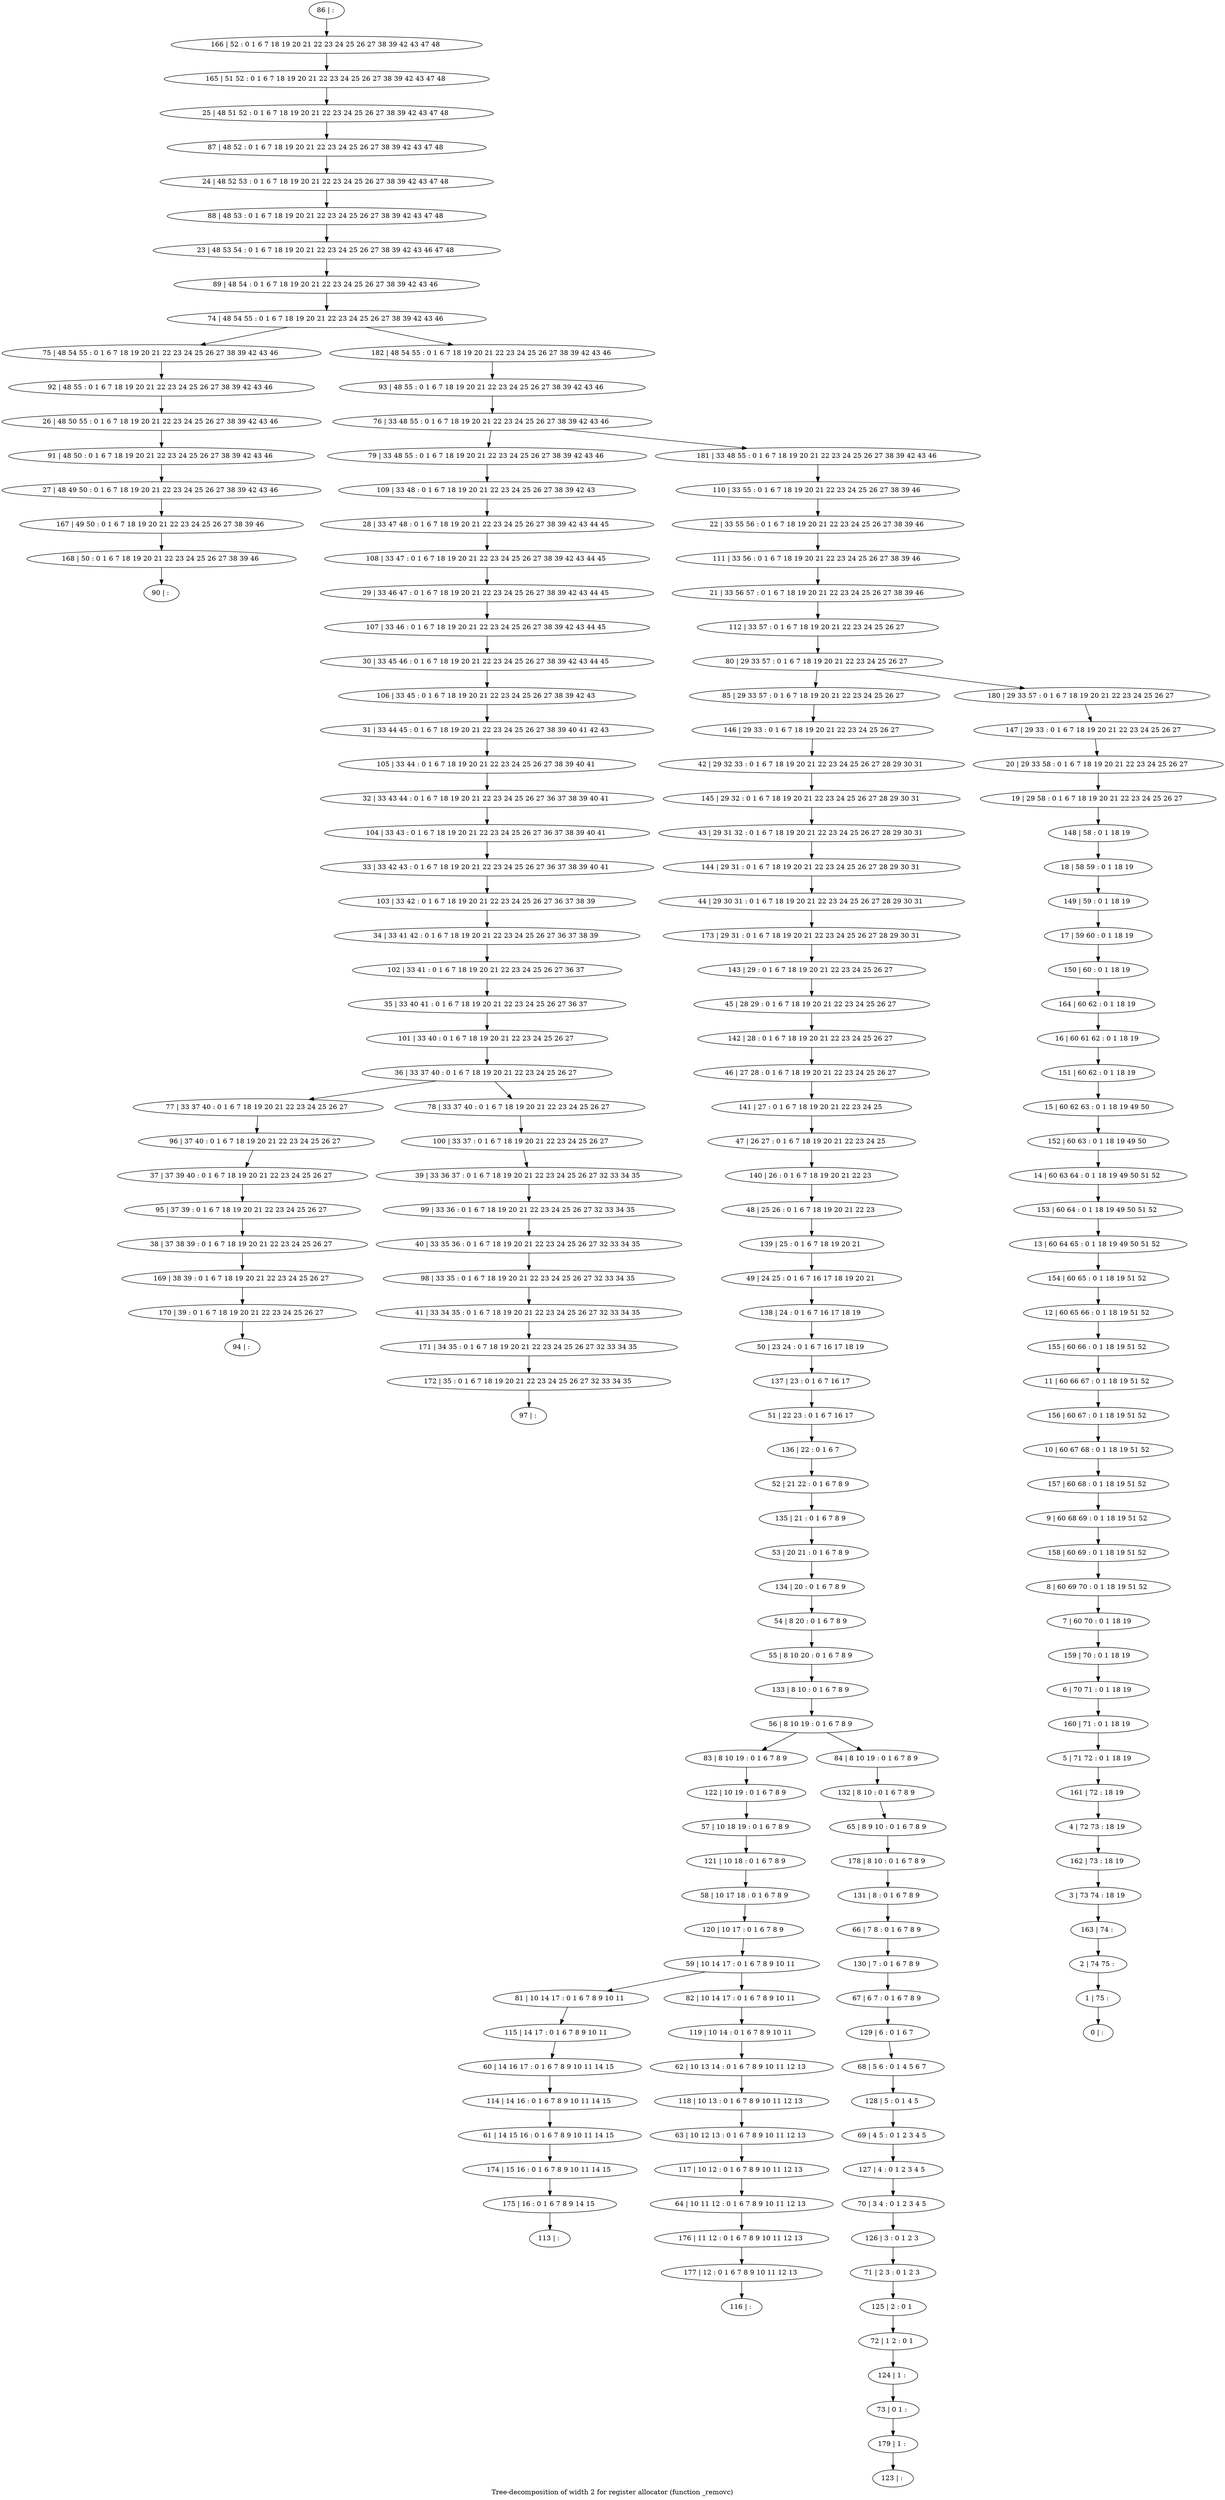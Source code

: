 digraph G {
graph [label="Tree-decomposition of width 2 for register allocator (function _removc)"]
0[label="0 | : "];
1[label="1 | 75 : "];
2[label="2 | 74 75 : "];
3[label="3 | 73 74 : 18 19 "];
4[label="4 | 72 73 : 18 19 "];
5[label="5 | 71 72 : 0 1 18 19 "];
6[label="6 | 70 71 : 0 1 18 19 "];
7[label="7 | 60 70 : 0 1 18 19 "];
8[label="8 | 60 69 70 : 0 1 18 19 51 52 "];
9[label="9 | 60 68 69 : 0 1 18 19 51 52 "];
10[label="10 | 60 67 68 : 0 1 18 19 51 52 "];
11[label="11 | 60 66 67 : 0 1 18 19 51 52 "];
12[label="12 | 60 65 66 : 0 1 18 19 51 52 "];
13[label="13 | 60 64 65 : 0 1 18 19 49 50 51 52 "];
14[label="14 | 60 63 64 : 0 1 18 19 49 50 51 52 "];
15[label="15 | 60 62 63 : 0 1 18 19 49 50 "];
16[label="16 | 60 61 62 : 0 1 18 19 "];
17[label="17 | 59 60 : 0 1 18 19 "];
18[label="18 | 58 59 : 0 1 18 19 "];
19[label="19 | 29 58 : 0 1 6 7 18 19 20 21 22 23 24 25 26 27 "];
20[label="20 | 29 33 58 : 0 1 6 7 18 19 20 21 22 23 24 25 26 27 "];
21[label="21 | 33 56 57 : 0 1 6 7 18 19 20 21 22 23 24 25 26 27 38 39 46 "];
22[label="22 | 33 55 56 : 0 1 6 7 18 19 20 21 22 23 24 25 26 27 38 39 46 "];
23[label="23 | 48 53 54 : 0 1 6 7 18 19 20 21 22 23 24 25 26 27 38 39 42 43 46 47 48 "];
24[label="24 | 48 52 53 : 0 1 6 7 18 19 20 21 22 23 24 25 26 27 38 39 42 43 47 48 "];
25[label="25 | 48 51 52 : 0 1 6 7 18 19 20 21 22 23 24 25 26 27 38 39 42 43 47 48 "];
26[label="26 | 48 50 55 : 0 1 6 7 18 19 20 21 22 23 24 25 26 27 38 39 42 43 46 "];
27[label="27 | 48 49 50 : 0 1 6 7 18 19 20 21 22 23 24 25 26 27 38 39 42 43 46 "];
28[label="28 | 33 47 48 : 0 1 6 7 18 19 20 21 22 23 24 25 26 27 38 39 42 43 44 45 "];
29[label="29 | 33 46 47 : 0 1 6 7 18 19 20 21 22 23 24 25 26 27 38 39 42 43 44 45 "];
30[label="30 | 33 45 46 : 0 1 6 7 18 19 20 21 22 23 24 25 26 27 38 39 42 43 44 45 "];
31[label="31 | 33 44 45 : 0 1 6 7 18 19 20 21 22 23 24 25 26 27 38 39 40 41 42 43 "];
32[label="32 | 33 43 44 : 0 1 6 7 18 19 20 21 22 23 24 25 26 27 36 37 38 39 40 41 "];
33[label="33 | 33 42 43 : 0 1 6 7 18 19 20 21 22 23 24 25 26 27 36 37 38 39 40 41 "];
34[label="34 | 33 41 42 : 0 1 6 7 18 19 20 21 22 23 24 25 26 27 36 37 38 39 "];
35[label="35 | 33 40 41 : 0 1 6 7 18 19 20 21 22 23 24 25 26 27 36 37 "];
36[label="36 | 33 37 40 : 0 1 6 7 18 19 20 21 22 23 24 25 26 27 "];
37[label="37 | 37 39 40 : 0 1 6 7 18 19 20 21 22 23 24 25 26 27 "];
38[label="38 | 37 38 39 : 0 1 6 7 18 19 20 21 22 23 24 25 26 27 "];
39[label="39 | 33 36 37 : 0 1 6 7 18 19 20 21 22 23 24 25 26 27 32 33 34 35 "];
40[label="40 | 33 35 36 : 0 1 6 7 18 19 20 21 22 23 24 25 26 27 32 33 34 35 "];
41[label="41 | 33 34 35 : 0 1 6 7 18 19 20 21 22 23 24 25 26 27 32 33 34 35 "];
42[label="42 | 29 32 33 : 0 1 6 7 18 19 20 21 22 23 24 25 26 27 28 29 30 31 "];
43[label="43 | 29 31 32 : 0 1 6 7 18 19 20 21 22 23 24 25 26 27 28 29 30 31 "];
44[label="44 | 29 30 31 : 0 1 6 7 18 19 20 21 22 23 24 25 26 27 28 29 30 31 "];
45[label="45 | 28 29 : 0 1 6 7 18 19 20 21 22 23 24 25 26 27 "];
46[label="46 | 27 28 : 0 1 6 7 18 19 20 21 22 23 24 25 26 27 "];
47[label="47 | 26 27 : 0 1 6 7 18 19 20 21 22 23 24 25 "];
48[label="48 | 25 26 : 0 1 6 7 18 19 20 21 22 23 "];
49[label="49 | 24 25 : 0 1 6 7 16 17 18 19 20 21 "];
50[label="50 | 23 24 : 0 1 6 7 16 17 18 19 "];
51[label="51 | 22 23 : 0 1 6 7 16 17 "];
52[label="52 | 21 22 : 0 1 6 7 8 9 "];
53[label="53 | 20 21 : 0 1 6 7 8 9 "];
54[label="54 | 8 20 : 0 1 6 7 8 9 "];
55[label="55 | 8 10 20 : 0 1 6 7 8 9 "];
56[label="56 | 8 10 19 : 0 1 6 7 8 9 "];
57[label="57 | 10 18 19 : 0 1 6 7 8 9 "];
58[label="58 | 10 17 18 : 0 1 6 7 8 9 "];
59[label="59 | 10 14 17 : 0 1 6 7 8 9 10 11 "];
60[label="60 | 14 16 17 : 0 1 6 7 8 9 10 11 14 15 "];
61[label="61 | 14 15 16 : 0 1 6 7 8 9 10 11 14 15 "];
62[label="62 | 10 13 14 : 0 1 6 7 8 9 10 11 12 13 "];
63[label="63 | 10 12 13 : 0 1 6 7 8 9 10 11 12 13 "];
64[label="64 | 10 11 12 : 0 1 6 7 8 9 10 11 12 13 "];
65[label="65 | 8 9 10 : 0 1 6 7 8 9 "];
66[label="66 | 7 8 : 0 1 6 7 8 9 "];
67[label="67 | 6 7 : 0 1 6 7 8 9 "];
68[label="68 | 5 6 : 0 1 4 5 6 7 "];
69[label="69 | 4 5 : 0 1 2 3 4 5 "];
70[label="70 | 3 4 : 0 1 2 3 4 5 "];
71[label="71 | 2 3 : 0 1 2 3 "];
72[label="72 | 1 2 : 0 1 "];
73[label="73 | 0 1 : "];
74[label="74 | 48 54 55 : 0 1 6 7 18 19 20 21 22 23 24 25 26 27 38 39 42 43 46 "];
75[label="75 | 48 54 55 : 0 1 6 7 18 19 20 21 22 23 24 25 26 27 38 39 42 43 46 "];
76[label="76 | 33 48 55 : 0 1 6 7 18 19 20 21 22 23 24 25 26 27 38 39 42 43 46 "];
77[label="77 | 33 37 40 : 0 1 6 7 18 19 20 21 22 23 24 25 26 27 "];
78[label="78 | 33 37 40 : 0 1 6 7 18 19 20 21 22 23 24 25 26 27 "];
79[label="79 | 33 48 55 : 0 1 6 7 18 19 20 21 22 23 24 25 26 27 38 39 42 43 46 "];
80[label="80 | 29 33 57 : 0 1 6 7 18 19 20 21 22 23 24 25 26 27 "];
81[label="81 | 10 14 17 : 0 1 6 7 8 9 10 11 "];
82[label="82 | 10 14 17 : 0 1 6 7 8 9 10 11 "];
83[label="83 | 8 10 19 : 0 1 6 7 8 9 "];
84[label="84 | 8 10 19 : 0 1 6 7 8 9 "];
85[label="85 | 29 33 57 : 0 1 6 7 18 19 20 21 22 23 24 25 26 27 "];
86[label="86 | : "];
87[label="87 | 48 52 : 0 1 6 7 18 19 20 21 22 23 24 25 26 27 38 39 42 43 47 48 "];
88[label="88 | 48 53 : 0 1 6 7 18 19 20 21 22 23 24 25 26 27 38 39 42 43 47 48 "];
89[label="89 | 48 54 : 0 1 6 7 18 19 20 21 22 23 24 25 26 27 38 39 42 43 46 "];
90[label="90 | : "];
91[label="91 | 48 50 : 0 1 6 7 18 19 20 21 22 23 24 25 26 27 38 39 42 43 46 "];
92[label="92 | 48 55 : 0 1 6 7 18 19 20 21 22 23 24 25 26 27 38 39 42 43 46 "];
93[label="93 | 48 55 : 0 1 6 7 18 19 20 21 22 23 24 25 26 27 38 39 42 43 46 "];
94[label="94 | : "];
95[label="95 | 37 39 : 0 1 6 7 18 19 20 21 22 23 24 25 26 27 "];
96[label="96 | 37 40 : 0 1 6 7 18 19 20 21 22 23 24 25 26 27 "];
97[label="97 | : "];
98[label="98 | 33 35 : 0 1 6 7 18 19 20 21 22 23 24 25 26 27 32 33 34 35 "];
99[label="99 | 33 36 : 0 1 6 7 18 19 20 21 22 23 24 25 26 27 32 33 34 35 "];
100[label="100 | 33 37 : 0 1 6 7 18 19 20 21 22 23 24 25 26 27 "];
101[label="101 | 33 40 : 0 1 6 7 18 19 20 21 22 23 24 25 26 27 "];
102[label="102 | 33 41 : 0 1 6 7 18 19 20 21 22 23 24 25 26 27 36 37 "];
103[label="103 | 33 42 : 0 1 6 7 18 19 20 21 22 23 24 25 26 27 36 37 38 39 "];
104[label="104 | 33 43 : 0 1 6 7 18 19 20 21 22 23 24 25 26 27 36 37 38 39 40 41 "];
105[label="105 | 33 44 : 0 1 6 7 18 19 20 21 22 23 24 25 26 27 38 39 40 41 "];
106[label="106 | 33 45 : 0 1 6 7 18 19 20 21 22 23 24 25 26 27 38 39 42 43 "];
107[label="107 | 33 46 : 0 1 6 7 18 19 20 21 22 23 24 25 26 27 38 39 42 43 44 45 "];
108[label="108 | 33 47 : 0 1 6 7 18 19 20 21 22 23 24 25 26 27 38 39 42 43 44 45 "];
109[label="109 | 33 48 : 0 1 6 7 18 19 20 21 22 23 24 25 26 27 38 39 42 43 "];
110[label="110 | 33 55 : 0 1 6 7 18 19 20 21 22 23 24 25 26 27 38 39 46 "];
111[label="111 | 33 56 : 0 1 6 7 18 19 20 21 22 23 24 25 26 27 38 39 46 "];
112[label="112 | 33 57 : 0 1 6 7 18 19 20 21 22 23 24 25 26 27 "];
113[label="113 | : "];
114[label="114 | 14 16 : 0 1 6 7 8 9 10 11 14 15 "];
115[label="115 | 14 17 : 0 1 6 7 8 9 10 11 "];
116[label="116 | : "];
117[label="117 | 10 12 : 0 1 6 7 8 9 10 11 12 13 "];
118[label="118 | 10 13 : 0 1 6 7 8 9 10 11 12 13 "];
119[label="119 | 10 14 : 0 1 6 7 8 9 10 11 "];
120[label="120 | 10 17 : 0 1 6 7 8 9 "];
121[label="121 | 10 18 : 0 1 6 7 8 9 "];
122[label="122 | 10 19 : 0 1 6 7 8 9 "];
123[label="123 | : "];
124[label="124 | 1 : "];
125[label="125 | 2 : 0 1 "];
126[label="126 | 3 : 0 1 2 3 "];
127[label="127 | 4 : 0 1 2 3 4 5 "];
128[label="128 | 5 : 0 1 4 5 "];
129[label="129 | 6 : 0 1 6 7 "];
130[label="130 | 7 : 0 1 6 7 8 9 "];
131[label="131 | 8 : 0 1 6 7 8 9 "];
132[label="132 | 8 10 : 0 1 6 7 8 9 "];
133[label="133 | 8 10 : 0 1 6 7 8 9 "];
134[label="134 | 20 : 0 1 6 7 8 9 "];
135[label="135 | 21 : 0 1 6 7 8 9 "];
136[label="136 | 22 : 0 1 6 7 "];
137[label="137 | 23 : 0 1 6 7 16 17 "];
138[label="138 | 24 : 0 1 6 7 16 17 18 19 "];
139[label="139 | 25 : 0 1 6 7 18 19 20 21 "];
140[label="140 | 26 : 0 1 6 7 18 19 20 21 22 23 "];
141[label="141 | 27 : 0 1 6 7 18 19 20 21 22 23 24 25 "];
142[label="142 | 28 : 0 1 6 7 18 19 20 21 22 23 24 25 26 27 "];
143[label="143 | 29 : 0 1 6 7 18 19 20 21 22 23 24 25 26 27 "];
144[label="144 | 29 31 : 0 1 6 7 18 19 20 21 22 23 24 25 26 27 28 29 30 31 "];
145[label="145 | 29 32 : 0 1 6 7 18 19 20 21 22 23 24 25 26 27 28 29 30 31 "];
146[label="146 | 29 33 : 0 1 6 7 18 19 20 21 22 23 24 25 26 27 "];
147[label="147 | 29 33 : 0 1 6 7 18 19 20 21 22 23 24 25 26 27 "];
148[label="148 | 58 : 0 1 18 19 "];
149[label="149 | 59 : 0 1 18 19 "];
150[label="150 | 60 : 0 1 18 19 "];
151[label="151 | 60 62 : 0 1 18 19 "];
152[label="152 | 60 63 : 0 1 18 19 49 50 "];
153[label="153 | 60 64 : 0 1 18 19 49 50 51 52 "];
154[label="154 | 60 65 : 0 1 18 19 51 52 "];
155[label="155 | 60 66 : 0 1 18 19 51 52 "];
156[label="156 | 60 67 : 0 1 18 19 51 52 "];
157[label="157 | 60 68 : 0 1 18 19 51 52 "];
158[label="158 | 60 69 : 0 1 18 19 51 52 "];
159[label="159 | 70 : 0 1 18 19 "];
160[label="160 | 71 : 0 1 18 19 "];
161[label="161 | 72 : 18 19 "];
162[label="162 | 73 : 18 19 "];
163[label="163 | 74 : "];
164[label="164 | 60 62 : 0 1 18 19 "];
165[label="165 | 51 52 : 0 1 6 7 18 19 20 21 22 23 24 25 26 27 38 39 42 43 47 48 "];
166[label="166 | 52 : 0 1 6 7 18 19 20 21 22 23 24 25 26 27 38 39 42 43 47 48 "];
167[label="167 | 49 50 : 0 1 6 7 18 19 20 21 22 23 24 25 26 27 38 39 46 "];
168[label="168 | 50 : 0 1 6 7 18 19 20 21 22 23 24 25 26 27 38 39 46 "];
169[label="169 | 38 39 : 0 1 6 7 18 19 20 21 22 23 24 25 26 27 "];
170[label="170 | 39 : 0 1 6 7 18 19 20 21 22 23 24 25 26 27 "];
171[label="171 | 34 35 : 0 1 6 7 18 19 20 21 22 23 24 25 26 27 32 33 34 35 "];
172[label="172 | 35 : 0 1 6 7 18 19 20 21 22 23 24 25 26 27 32 33 34 35 "];
173[label="173 | 29 31 : 0 1 6 7 18 19 20 21 22 23 24 25 26 27 28 29 30 31 "];
174[label="174 | 15 16 : 0 1 6 7 8 9 10 11 14 15 "];
175[label="175 | 16 : 0 1 6 7 8 9 14 15 "];
176[label="176 | 11 12 : 0 1 6 7 8 9 10 11 12 13 "];
177[label="177 | 12 : 0 1 6 7 8 9 10 11 12 13 "];
178[label="178 | 8 10 : 0 1 6 7 8 9 "];
179[label="179 | 1 : "];
180[label="180 | 29 33 57 : 0 1 6 7 18 19 20 21 22 23 24 25 26 27 "];
181[label="181 | 33 48 55 : 0 1 6 7 18 19 20 21 22 23 24 25 26 27 38 39 42 43 46 "];
182[label="182 | 48 54 55 : 0 1 6 7 18 19 20 21 22 23 24 25 26 27 38 39 42 43 46 "];
54->55 ;
36->77 ;
36->78 ;
59->81 ;
59->82 ;
56->83 ;
56->84 ;
91->27 ;
26->91 ;
92->26 ;
75->92 ;
95->38 ;
37->95 ;
96->37 ;
77->96 ;
98->41 ;
40->98 ;
99->40 ;
39->99 ;
100->39 ;
78->100 ;
101->36 ;
35->101 ;
102->35 ;
34->102 ;
103->34 ;
33->103 ;
104->33 ;
32->104 ;
105->32 ;
31->105 ;
106->31 ;
30->106 ;
107->30 ;
29->107 ;
108->29 ;
28->108 ;
109->28 ;
79->109 ;
114->61 ;
60->114 ;
115->60 ;
81->115 ;
117->64 ;
63->117 ;
118->63 ;
62->118 ;
119->62 ;
82->119 ;
120->59 ;
58->120 ;
121->58 ;
57->121 ;
122->57 ;
83->122 ;
124->73 ;
72->124 ;
125->72 ;
71->125 ;
126->71 ;
70->126 ;
127->70 ;
69->127 ;
128->69 ;
68->128 ;
129->68 ;
67->129 ;
130->67 ;
66->130 ;
131->66 ;
132->65 ;
84->132 ;
133->56 ;
55->133 ;
134->54 ;
53->134 ;
135->53 ;
52->135 ;
136->52 ;
51->136 ;
137->51 ;
50->137 ;
138->50 ;
49->138 ;
139->49 ;
48->139 ;
140->48 ;
47->140 ;
141->47 ;
46->141 ;
142->46 ;
45->142 ;
143->45 ;
144->44 ;
43->144 ;
145->43 ;
42->145 ;
146->42 ;
85->146 ;
27->167 ;
168->90 ;
167->168 ;
38->169 ;
170->94 ;
169->170 ;
41->171 ;
172->97 ;
171->172 ;
173->143 ;
44->173 ;
61->174 ;
175->113 ;
174->175 ;
64->176 ;
177->116 ;
176->177 ;
178->131 ;
65->178 ;
179->123 ;
73->179 ;
86->166 ;
166->165 ;
165->25 ;
25->87 ;
87->24 ;
24->88 ;
88->23 ;
23->89 ;
89->74 ;
93->76 ;
110->22 ;
22->111 ;
111->21 ;
21->112 ;
112->80 ;
147->20 ;
20->19 ;
19->148 ;
148->18 ;
18->149 ;
149->17 ;
17->150 ;
150->164 ;
164->16 ;
16->151 ;
151->15 ;
15->152 ;
152->14 ;
14->153 ;
153->13 ;
13->154 ;
154->12 ;
12->155 ;
155->11 ;
11->156 ;
156->10 ;
10->157 ;
157->9 ;
9->158 ;
158->8 ;
8->7 ;
7->159 ;
159->6 ;
6->160 ;
160->5 ;
5->161 ;
161->4 ;
4->162 ;
162->3 ;
3->163 ;
163->2 ;
2->1 ;
1->0 ;
180->147 ;
181->110 ;
182->93 ;
80->85 ;
80->180 ;
76->79 ;
76->181 ;
74->75 ;
74->182 ;
}
